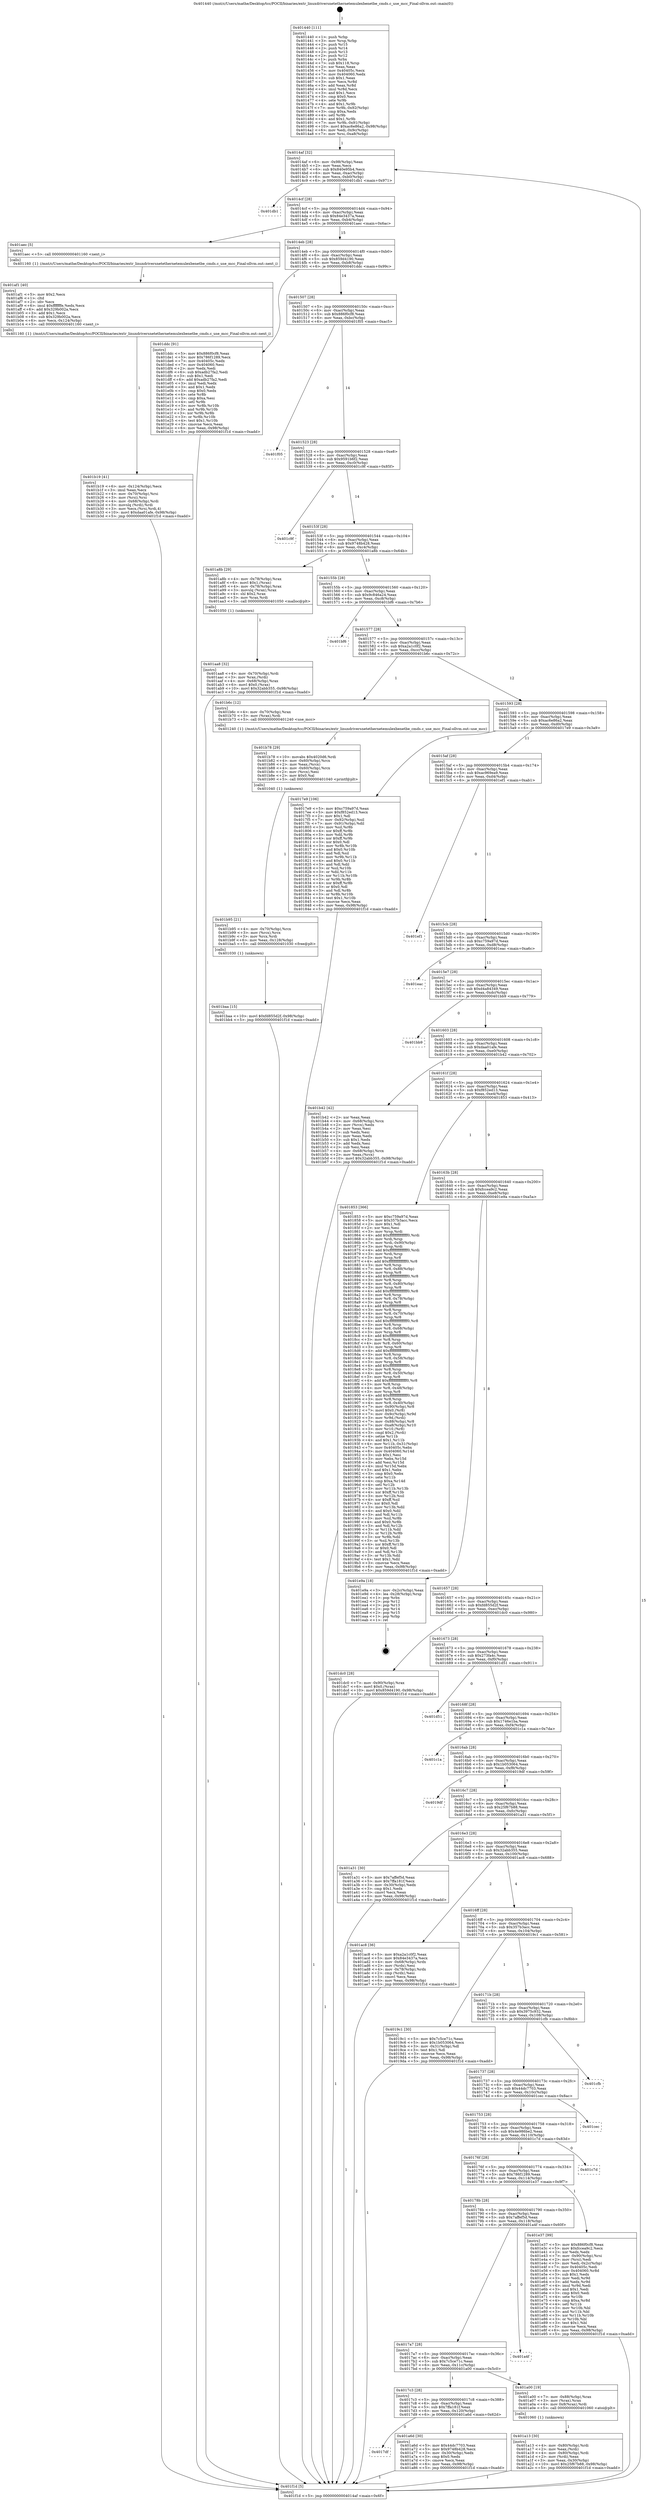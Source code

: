 digraph "0x401440" {
  label = "0x401440 (/mnt/c/Users/mathe/Desktop/tcc/POCII/binaries/extr_linuxdriversnetethernetemulexbenetbe_cmds.c_use_mcc_Final-ollvm.out::main(0))"
  labelloc = "t"
  node[shape=record]

  Entry [label="",width=0.3,height=0.3,shape=circle,fillcolor=black,style=filled]
  "0x4014af" [label="{
     0x4014af [32]\l
     | [instrs]\l
     &nbsp;&nbsp;0x4014af \<+6\>: mov -0x98(%rbp),%eax\l
     &nbsp;&nbsp;0x4014b5 \<+2\>: mov %eax,%ecx\l
     &nbsp;&nbsp;0x4014b7 \<+6\>: sub $0x840e95b4,%ecx\l
     &nbsp;&nbsp;0x4014bd \<+6\>: mov %eax,-0xac(%rbp)\l
     &nbsp;&nbsp;0x4014c3 \<+6\>: mov %ecx,-0xb0(%rbp)\l
     &nbsp;&nbsp;0x4014c9 \<+6\>: je 0000000000401db1 \<main+0x971\>\l
  }"]
  "0x401db1" [label="{
     0x401db1\l
  }", style=dashed]
  "0x4014cf" [label="{
     0x4014cf [28]\l
     | [instrs]\l
     &nbsp;&nbsp;0x4014cf \<+5\>: jmp 00000000004014d4 \<main+0x94\>\l
     &nbsp;&nbsp;0x4014d4 \<+6\>: mov -0xac(%rbp),%eax\l
     &nbsp;&nbsp;0x4014da \<+5\>: sub $0x84e3437a,%eax\l
     &nbsp;&nbsp;0x4014df \<+6\>: mov %eax,-0xb4(%rbp)\l
     &nbsp;&nbsp;0x4014e5 \<+6\>: je 0000000000401aec \<main+0x6ac\>\l
  }"]
  Exit [label="",width=0.3,height=0.3,shape=circle,fillcolor=black,style=filled,peripheries=2]
  "0x401aec" [label="{
     0x401aec [5]\l
     | [instrs]\l
     &nbsp;&nbsp;0x401aec \<+5\>: call 0000000000401160 \<next_i\>\l
     | [calls]\l
     &nbsp;&nbsp;0x401160 \{1\} (/mnt/c/Users/mathe/Desktop/tcc/POCII/binaries/extr_linuxdriversnetethernetemulexbenetbe_cmds.c_use_mcc_Final-ollvm.out::next_i)\l
  }"]
  "0x4014eb" [label="{
     0x4014eb [28]\l
     | [instrs]\l
     &nbsp;&nbsp;0x4014eb \<+5\>: jmp 00000000004014f0 \<main+0xb0\>\l
     &nbsp;&nbsp;0x4014f0 \<+6\>: mov -0xac(%rbp),%eax\l
     &nbsp;&nbsp;0x4014f6 \<+5\>: sub $0x859d4190,%eax\l
     &nbsp;&nbsp;0x4014fb \<+6\>: mov %eax,-0xb8(%rbp)\l
     &nbsp;&nbsp;0x401501 \<+6\>: je 0000000000401ddc \<main+0x99c\>\l
  }"]
  "0x401baa" [label="{
     0x401baa [15]\l
     | [instrs]\l
     &nbsp;&nbsp;0x401baa \<+10\>: movl $0xfd855d2f,-0x98(%rbp)\l
     &nbsp;&nbsp;0x401bb4 \<+5\>: jmp 0000000000401f1d \<main+0xadd\>\l
  }"]
  "0x401ddc" [label="{
     0x401ddc [91]\l
     | [instrs]\l
     &nbsp;&nbsp;0x401ddc \<+5\>: mov $0x886f0cf8,%eax\l
     &nbsp;&nbsp;0x401de1 \<+5\>: mov $0x786f1289,%ecx\l
     &nbsp;&nbsp;0x401de6 \<+7\>: mov 0x40405c,%edx\l
     &nbsp;&nbsp;0x401ded \<+7\>: mov 0x404060,%esi\l
     &nbsp;&nbsp;0x401df4 \<+2\>: mov %edx,%edi\l
     &nbsp;&nbsp;0x401df6 \<+6\>: sub $0xadb27fa2,%edi\l
     &nbsp;&nbsp;0x401dfc \<+3\>: sub $0x1,%edi\l
     &nbsp;&nbsp;0x401dff \<+6\>: add $0xadb27fa2,%edi\l
     &nbsp;&nbsp;0x401e05 \<+3\>: imul %edi,%edx\l
     &nbsp;&nbsp;0x401e08 \<+3\>: and $0x1,%edx\l
     &nbsp;&nbsp;0x401e0b \<+3\>: cmp $0x0,%edx\l
     &nbsp;&nbsp;0x401e0e \<+4\>: sete %r8b\l
     &nbsp;&nbsp;0x401e12 \<+3\>: cmp $0xa,%esi\l
     &nbsp;&nbsp;0x401e15 \<+4\>: setl %r9b\l
     &nbsp;&nbsp;0x401e19 \<+3\>: mov %r8b,%r10b\l
     &nbsp;&nbsp;0x401e1c \<+3\>: and %r9b,%r10b\l
     &nbsp;&nbsp;0x401e1f \<+3\>: xor %r9b,%r8b\l
     &nbsp;&nbsp;0x401e22 \<+3\>: or %r8b,%r10b\l
     &nbsp;&nbsp;0x401e25 \<+4\>: test $0x1,%r10b\l
     &nbsp;&nbsp;0x401e29 \<+3\>: cmovne %ecx,%eax\l
     &nbsp;&nbsp;0x401e2c \<+6\>: mov %eax,-0x98(%rbp)\l
     &nbsp;&nbsp;0x401e32 \<+5\>: jmp 0000000000401f1d \<main+0xadd\>\l
  }"]
  "0x401507" [label="{
     0x401507 [28]\l
     | [instrs]\l
     &nbsp;&nbsp;0x401507 \<+5\>: jmp 000000000040150c \<main+0xcc\>\l
     &nbsp;&nbsp;0x40150c \<+6\>: mov -0xac(%rbp),%eax\l
     &nbsp;&nbsp;0x401512 \<+5\>: sub $0x886f0cf8,%eax\l
     &nbsp;&nbsp;0x401517 \<+6\>: mov %eax,-0xbc(%rbp)\l
     &nbsp;&nbsp;0x40151d \<+6\>: je 0000000000401f05 \<main+0xac5\>\l
  }"]
  "0x401b95" [label="{
     0x401b95 [21]\l
     | [instrs]\l
     &nbsp;&nbsp;0x401b95 \<+4\>: mov -0x70(%rbp),%rcx\l
     &nbsp;&nbsp;0x401b99 \<+3\>: mov (%rcx),%rcx\l
     &nbsp;&nbsp;0x401b9c \<+3\>: mov %rcx,%rdi\l
     &nbsp;&nbsp;0x401b9f \<+6\>: mov %eax,-0x128(%rbp)\l
     &nbsp;&nbsp;0x401ba5 \<+5\>: call 0000000000401030 \<free@plt\>\l
     | [calls]\l
     &nbsp;&nbsp;0x401030 \{1\} (unknown)\l
  }"]
  "0x401f05" [label="{
     0x401f05\l
  }", style=dashed]
  "0x401523" [label="{
     0x401523 [28]\l
     | [instrs]\l
     &nbsp;&nbsp;0x401523 \<+5\>: jmp 0000000000401528 \<main+0xe8\>\l
     &nbsp;&nbsp;0x401528 \<+6\>: mov -0xac(%rbp),%eax\l
     &nbsp;&nbsp;0x40152e \<+5\>: sub $0x9591b6f2,%eax\l
     &nbsp;&nbsp;0x401533 \<+6\>: mov %eax,-0xc0(%rbp)\l
     &nbsp;&nbsp;0x401539 \<+6\>: je 0000000000401c9f \<main+0x85f\>\l
  }"]
  "0x401b78" [label="{
     0x401b78 [29]\l
     | [instrs]\l
     &nbsp;&nbsp;0x401b78 \<+10\>: movabs $0x4020d6,%rdi\l
     &nbsp;&nbsp;0x401b82 \<+4\>: mov -0x60(%rbp),%rcx\l
     &nbsp;&nbsp;0x401b86 \<+2\>: mov %eax,(%rcx)\l
     &nbsp;&nbsp;0x401b88 \<+4\>: mov -0x60(%rbp),%rcx\l
     &nbsp;&nbsp;0x401b8c \<+2\>: mov (%rcx),%esi\l
     &nbsp;&nbsp;0x401b8e \<+2\>: mov $0x0,%al\l
     &nbsp;&nbsp;0x401b90 \<+5\>: call 0000000000401040 \<printf@plt\>\l
     | [calls]\l
     &nbsp;&nbsp;0x401040 \{1\} (unknown)\l
  }"]
  "0x401c9f" [label="{
     0x401c9f\l
  }", style=dashed]
  "0x40153f" [label="{
     0x40153f [28]\l
     | [instrs]\l
     &nbsp;&nbsp;0x40153f \<+5\>: jmp 0000000000401544 \<main+0x104\>\l
     &nbsp;&nbsp;0x401544 \<+6\>: mov -0xac(%rbp),%eax\l
     &nbsp;&nbsp;0x40154a \<+5\>: sub $0x9748b428,%eax\l
     &nbsp;&nbsp;0x40154f \<+6\>: mov %eax,-0xc4(%rbp)\l
     &nbsp;&nbsp;0x401555 \<+6\>: je 0000000000401a8b \<main+0x64b\>\l
  }"]
  "0x401b19" [label="{
     0x401b19 [41]\l
     | [instrs]\l
     &nbsp;&nbsp;0x401b19 \<+6\>: mov -0x124(%rbp),%ecx\l
     &nbsp;&nbsp;0x401b1f \<+3\>: imul %eax,%ecx\l
     &nbsp;&nbsp;0x401b22 \<+4\>: mov -0x70(%rbp),%rsi\l
     &nbsp;&nbsp;0x401b26 \<+3\>: mov (%rsi),%rsi\l
     &nbsp;&nbsp;0x401b29 \<+4\>: mov -0x68(%rbp),%rdi\l
     &nbsp;&nbsp;0x401b2d \<+3\>: movslq (%rdi),%rdi\l
     &nbsp;&nbsp;0x401b30 \<+3\>: mov %ecx,(%rsi,%rdi,4)\l
     &nbsp;&nbsp;0x401b33 \<+10\>: movl $0xdaa01afe,-0x98(%rbp)\l
     &nbsp;&nbsp;0x401b3d \<+5\>: jmp 0000000000401f1d \<main+0xadd\>\l
  }"]
  "0x401a8b" [label="{
     0x401a8b [29]\l
     | [instrs]\l
     &nbsp;&nbsp;0x401a8b \<+4\>: mov -0x78(%rbp),%rax\l
     &nbsp;&nbsp;0x401a8f \<+6\>: movl $0x1,(%rax)\l
     &nbsp;&nbsp;0x401a95 \<+4\>: mov -0x78(%rbp),%rax\l
     &nbsp;&nbsp;0x401a99 \<+3\>: movslq (%rax),%rax\l
     &nbsp;&nbsp;0x401a9c \<+4\>: shl $0x2,%rax\l
     &nbsp;&nbsp;0x401aa0 \<+3\>: mov %rax,%rdi\l
     &nbsp;&nbsp;0x401aa3 \<+5\>: call 0000000000401050 \<malloc@plt\>\l
     | [calls]\l
     &nbsp;&nbsp;0x401050 \{1\} (unknown)\l
  }"]
  "0x40155b" [label="{
     0x40155b [28]\l
     | [instrs]\l
     &nbsp;&nbsp;0x40155b \<+5\>: jmp 0000000000401560 \<main+0x120\>\l
     &nbsp;&nbsp;0x401560 \<+6\>: mov -0xac(%rbp),%eax\l
     &nbsp;&nbsp;0x401566 \<+5\>: sub $0x9c846a24,%eax\l
     &nbsp;&nbsp;0x40156b \<+6\>: mov %eax,-0xc8(%rbp)\l
     &nbsp;&nbsp;0x401571 \<+6\>: je 0000000000401bf6 \<main+0x7b6\>\l
  }"]
  "0x401af1" [label="{
     0x401af1 [40]\l
     | [instrs]\l
     &nbsp;&nbsp;0x401af1 \<+5\>: mov $0x2,%ecx\l
     &nbsp;&nbsp;0x401af6 \<+1\>: cltd\l
     &nbsp;&nbsp;0x401af7 \<+2\>: idiv %ecx\l
     &nbsp;&nbsp;0x401af9 \<+6\>: imul $0xfffffffe,%edx,%ecx\l
     &nbsp;&nbsp;0x401aff \<+6\>: add $0x329b002a,%ecx\l
     &nbsp;&nbsp;0x401b05 \<+3\>: add $0x1,%ecx\l
     &nbsp;&nbsp;0x401b08 \<+6\>: sub $0x329b002a,%ecx\l
     &nbsp;&nbsp;0x401b0e \<+6\>: mov %ecx,-0x124(%rbp)\l
     &nbsp;&nbsp;0x401b14 \<+5\>: call 0000000000401160 \<next_i\>\l
     | [calls]\l
     &nbsp;&nbsp;0x401160 \{1\} (/mnt/c/Users/mathe/Desktop/tcc/POCII/binaries/extr_linuxdriversnetethernetemulexbenetbe_cmds.c_use_mcc_Final-ollvm.out::next_i)\l
  }"]
  "0x401bf6" [label="{
     0x401bf6\l
  }", style=dashed]
  "0x401577" [label="{
     0x401577 [28]\l
     | [instrs]\l
     &nbsp;&nbsp;0x401577 \<+5\>: jmp 000000000040157c \<main+0x13c\>\l
     &nbsp;&nbsp;0x40157c \<+6\>: mov -0xac(%rbp),%eax\l
     &nbsp;&nbsp;0x401582 \<+5\>: sub $0xa2a1c0f2,%eax\l
     &nbsp;&nbsp;0x401587 \<+6\>: mov %eax,-0xcc(%rbp)\l
     &nbsp;&nbsp;0x40158d \<+6\>: je 0000000000401b6c \<main+0x72c\>\l
  }"]
  "0x401aa8" [label="{
     0x401aa8 [32]\l
     | [instrs]\l
     &nbsp;&nbsp;0x401aa8 \<+4\>: mov -0x70(%rbp),%rdi\l
     &nbsp;&nbsp;0x401aac \<+3\>: mov %rax,(%rdi)\l
     &nbsp;&nbsp;0x401aaf \<+4\>: mov -0x68(%rbp),%rax\l
     &nbsp;&nbsp;0x401ab3 \<+6\>: movl $0x0,(%rax)\l
     &nbsp;&nbsp;0x401ab9 \<+10\>: movl $0x32abb355,-0x98(%rbp)\l
     &nbsp;&nbsp;0x401ac3 \<+5\>: jmp 0000000000401f1d \<main+0xadd\>\l
  }"]
  "0x401b6c" [label="{
     0x401b6c [12]\l
     | [instrs]\l
     &nbsp;&nbsp;0x401b6c \<+4\>: mov -0x70(%rbp),%rax\l
     &nbsp;&nbsp;0x401b70 \<+3\>: mov (%rax),%rdi\l
     &nbsp;&nbsp;0x401b73 \<+5\>: call 0000000000401240 \<use_mcc\>\l
     | [calls]\l
     &nbsp;&nbsp;0x401240 \{1\} (/mnt/c/Users/mathe/Desktop/tcc/POCII/binaries/extr_linuxdriversnetethernetemulexbenetbe_cmds.c_use_mcc_Final-ollvm.out::use_mcc)\l
  }"]
  "0x401593" [label="{
     0x401593 [28]\l
     | [instrs]\l
     &nbsp;&nbsp;0x401593 \<+5\>: jmp 0000000000401598 \<main+0x158\>\l
     &nbsp;&nbsp;0x401598 \<+6\>: mov -0xac(%rbp),%eax\l
     &nbsp;&nbsp;0x40159e \<+5\>: sub $0xac6e86a2,%eax\l
     &nbsp;&nbsp;0x4015a3 \<+6\>: mov %eax,-0xd0(%rbp)\l
     &nbsp;&nbsp;0x4015a9 \<+6\>: je 00000000004017e9 \<main+0x3a9\>\l
  }"]
  "0x4017df" [label="{
     0x4017df\l
  }", style=dashed]
  "0x4017e9" [label="{
     0x4017e9 [106]\l
     | [instrs]\l
     &nbsp;&nbsp;0x4017e9 \<+5\>: mov $0xc759a97d,%eax\l
     &nbsp;&nbsp;0x4017ee \<+5\>: mov $0xf852ed13,%ecx\l
     &nbsp;&nbsp;0x4017f3 \<+2\>: mov $0x1,%dl\l
     &nbsp;&nbsp;0x4017f5 \<+7\>: mov -0x92(%rbp),%sil\l
     &nbsp;&nbsp;0x4017fc \<+7\>: mov -0x91(%rbp),%dil\l
     &nbsp;&nbsp;0x401803 \<+3\>: mov %sil,%r8b\l
     &nbsp;&nbsp;0x401806 \<+4\>: xor $0xff,%r8b\l
     &nbsp;&nbsp;0x40180a \<+3\>: mov %dil,%r9b\l
     &nbsp;&nbsp;0x40180d \<+4\>: xor $0xff,%r9b\l
     &nbsp;&nbsp;0x401811 \<+3\>: xor $0x0,%dl\l
     &nbsp;&nbsp;0x401814 \<+3\>: mov %r8b,%r10b\l
     &nbsp;&nbsp;0x401817 \<+4\>: and $0x0,%r10b\l
     &nbsp;&nbsp;0x40181b \<+3\>: and %dl,%sil\l
     &nbsp;&nbsp;0x40181e \<+3\>: mov %r9b,%r11b\l
     &nbsp;&nbsp;0x401821 \<+4\>: and $0x0,%r11b\l
     &nbsp;&nbsp;0x401825 \<+3\>: and %dl,%dil\l
     &nbsp;&nbsp;0x401828 \<+3\>: or %sil,%r10b\l
     &nbsp;&nbsp;0x40182b \<+3\>: or %dil,%r11b\l
     &nbsp;&nbsp;0x40182e \<+3\>: xor %r11b,%r10b\l
     &nbsp;&nbsp;0x401831 \<+3\>: or %r9b,%r8b\l
     &nbsp;&nbsp;0x401834 \<+4\>: xor $0xff,%r8b\l
     &nbsp;&nbsp;0x401838 \<+3\>: or $0x0,%dl\l
     &nbsp;&nbsp;0x40183b \<+3\>: and %dl,%r8b\l
     &nbsp;&nbsp;0x40183e \<+3\>: or %r8b,%r10b\l
     &nbsp;&nbsp;0x401841 \<+4\>: test $0x1,%r10b\l
     &nbsp;&nbsp;0x401845 \<+3\>: cmovne %ecx,%eax\l
     &nbsp;&nbsp;0x401848 \<+6\>: mov %eax,-0x98(%rbp)\l
     &nbsp;&nbsp;0x40184e \<+5\>: jmp 0000000000401f1d \<main+0xadd\>\l
  }"]
  "0x4015af" [label="{
     0x4015af [28]\l
     | [instrs]\l
     &nbsp;&nbsp;0x4015af \<+5\>: jmp 00000000004015b4 \<main+0x174\>\l
     &nbsp;&nbsp;0x4015b4 \<+6\>: mov -0xac(%rbp),%eax\l
     &nbsp;&nbsp;0x4015ba \<+5\>: sub $0xac969ea9,%eax\l
     &nbsp;&nbsp;0x4015bf \<+6\>: mov %eax,-0xd4(%rbp)\l
     &nbsp;&nbsp;0x4015c5 \<+6\>: je 0000000000401ef1 \<main+0xab1\>\l
  }"]
  "0x401f1d" [label="{
     0x401f1d [5]\l
     | [instrs]\l
     &nbsp;&nbsp;0x401f1d \<+5\>: jmp 00000000004014af \<main+0x6f\>\l
  }"]
  "0x401440" [label="{
     0x401440 [111]\l
     | [instrs]\l
     &nbsp;&nbsp;0x401440 \<+1\>: push %rbp\l
     &nbsp;&nbsp;0x401441 \<+3\>: mov %rsp,%rbp\l
     &nbsp;&nbsp;0x401444 \<+2\>: push %r15\l
     &nbsp;&nbsp;0x401446 \<+2\>: push %r14\l
     &nbsp;&nbsp;0x401448 \<+2\>: push %r13\l
     &nbsp;&nbsp;0x40144a \<+2\>: push %r12\l
     &nbsp;&nbsp;0x40144c \<+1\>: push %rbx\l
     &nbsp;&nbsp;0x40144d \<+7\>: sub $0x118,%rsp\l
     &nbsp;&nbsp;0x401454 \<+2\>: xor %eax,%eax\l
     &nbsp;&nbsp;0x401456 \<+7\>: mov 0x40405c,%ecx\l
     &nbsp;&nbsp;0x40145d \<+7\>: mov 0x404060,%edx\l
     &nbsp;&nbsp;0x401464 \<+3\>: sub $0x1,%eax\l
     &nbsp;&nbsp;0x401467 \<+3\>: mov %ecx,%r8d\l
     &nbsp;&nbsp;0x40146a \<+3\>: add %eax,%r8d\l
     &nbsp;&nbsp;0x40146d \<+4\>: imul %r8d,%ecx\l
     &nbsp;&nbsp;0x401471 \<+3\>: and $0x1,%ecx\l
     &nbsp;&nbsp;0x401474 \<+3\>: cmp $0x0,%ecx\l
     &nbsp;&nbsp;0x401477 \<+4\>: sete %r9b\l
     &nbsp;&nbsp;0x40147b \<+4\>: and $0x1,%r9b\l
     &nbsp;&nbsp;0x40147f \<+7\>: mov %r9b,-0x92(%rbp)\l
     &nbsp;&nbsp;0x401486 \<+3\>: cmp $0xa,%edx\l
     &nbsp;&nbsp;0x401489 \<+4\>: setl %r9b\l
     &nbsp;&nbsp;0x40148d \<+4\>: and $0x1,%r9b\l
     &nbsp;&nbsp;0x401491 \<+7\>: mov %r9b,-0x91(%rbp)\l
     &nbsp;&nbsp;0x401498 \<+10\>: movl $0xac6e86a2,-0x98(%rbp)\l
     &nbsp;&nbsp;0x4014a2 \<+6\>: mov %edi,-0x9c(%rbp)\l
     &nbsp;&nbsp;0x4014a8 \<+7\>: mov %rsi,-0xa8(%rbp)\l
  }"]
  "0x401a6d" [label="{
     0x401a6d [30]\l
     | [instrs]\l
     &nbsp;&nbsp;0x401a6d \<+5\>: mov $0x44dc7703,%eax\l
     &nbsp;&nbsp;0x401a72 \<+5\>: mov $0x9748b428,%ecx\l
     &nbsp;&nbsp;0x401a77 \<+3\>: mov -0x30(%rbp),%edx\l
     &nbsp;&nbsp;0x401a7a \<+3\>: cmp $0x0,%edx\l
     &nbsp;&nbsp;0x401a7d \<+3\>: cmove %ecx,%eax\l
     &nbsp;&nbsp;0x401a80 \<+6\>: mov %eax,-0x98(%rbp)\l
     &nbsp;&nbsp;0x401a86 \<+5\>: jmp 0000000000401f1d \<main+0xadd\>\l
  }"]
  "0x401ef1" [label="{
     0x401ef1\l
  }", style=dashed]
  "0x4015cb" [label="{
     0x4015cb [28]\l
     | [instrs]\l
     &nbsp;&nbsp;0x4015cb \<+5\>: jmp 00000000004015d0 \<main+0x190\>\l
     &nbsp;&nbsp;0x4015d0 \<+6\>: mov -0xac(%rbp),%eax\l
     &nbsp;&nbsp;0x4015d6 \<+5\>: sub $0xc759a97d,%eax\l
     &nbsp;&nbsp;0x4015db \<+6\>: mov %eax,-0xd8(%rbp)\l
     &nbsp;&nbsp;0x4015e1 \<+6\>: je 0000000000401eac \<main+0xa6c\>\l
  }"]
  "0x401a13" [label="{
     0x401a13 [30]\l
     | [instrs]\l
     &nbsp;&nbsp;0x401a13 \<+4\>: mov -0x80(%rbp),%rdi\l
     &nbsp;&nbsp;0x401a17 \<+2\>: mov %eax,(%rdi)\l
     &nbsp;&nbsp;0x401a19 \<+4\>: mov -0x80(%rbp),%rdi\l
     &nbsp;&nbsp;0x401a1d \<+2\>: mov (%rdi),%eax\l
     &nbsp;&nbsp;0x401a1f \<+3\>: mov %eax,-0x30(%rbp)\l
     &nbsp;&nbsp;0x401a22 \<+10\>: movl $0x25f67b88,-0x98(%rbp)\l
     &nbsp;&nbsp;0x401a2c \<+5\>: jmp 0000000000401f1d \<main+0xadd\>\l
  }"]
  "0x401eac" [label="{
     0x401eac\l
  }", style=dashed]
  "0x4015e7" [label="{
     0x4015e7 [28]\l
     | [instrs]\l
     &nbsp;&nbsp;0x4015e7 \<+5\>: jmp 00000000004015ec \<main+0x1ac\>\l
     &nbsp;&nbsp;0x4015ec \<+6\>: mov -0xac(%rbp),%eax\l
     &nbsp;&nbsp;0x4015f2 \<+5\>: sub $0xd4a84349,%eax\l
     &nbsp;&nbsp;0x4015f7 \<+6\>: mov %eax,-0xdc(%rbp)\l
     &nbsp;&nbsp;0x4015fd \<+6\>: je 0000000000401bb9 \<main+0x779\>\l
  }"]
  "0x4017c3" [label="{
     0x4017c3 [28]\l
     | [instrs]\l
     &nbsp;&nbsp;0x4017c3 \<+5\>: jmp 00000000004017c8 \<main+0x388\>\l
     &nbsp;&nbsp;0x4017c8 \<+6\>: mov -0xac(%rbp),%eax\l
     &nbsp;&nbsp;0x4017ce \<+5\>: sub $0x7ffa181f,%eax\l
     &nbsp;&nbsp;0x4017d3 \<+6\>: mov %eax,-0x120(%rbp)\l
     &nbsp;&nbsp;0x4017d9 \<+6\>: je 0000000000401a6d \<main+0x62d\>\l
  }"]
  "0x401bb9" [label="{
     0x401bb9\l
  }", style=dashed]
  "0x401603" [label="{
     0x401603 [28]\l
     | [instrs]\l
     &nbsp;&nbsp;0x401603 \<+5\>: jmp 0000000000401608 \<main+0x1c8\>\l
     &nbsp;&nbsp;0x401608 \<+6\>: mov -0xac(%rbp),%eax\l
     &nbsp;&nbsp;0x40160e \<+5\>: sub $0xdaa01afe,%eax\l
     &nbsp;&nbsp;0x401613 \<+6\>: mov %eax,-0xe0(%rbp)\l
     &nbsp;&nbsp;0x401619 \<+6\>: je 0000000000401b42 \<main+0x702\>\l
  }"]
  "0x401a00" [label="{
     0x401a00 [19]\l
     | [instrs]\l
     &nbsp;&nbsp;0x401a00 \<+7\>: mov -0x88(%rbp),%rax\l
     &nbsp;&nbsp;0x401a07 \<+3\>: mov (%rax),%rax\l
     &nbsp;&nbsp;0x401a0a \<+4\>: mov 0x8(%rax),%rdi\l
     &nbsp;&nbsp;0x401a0e \<+5\>: call 0000000000401060 \<atoi@plt\>\l
     | [calls]\l
     &nbsp;&nbsp;0x401060 \{1\} (unknown)\l
  }"]
  "0x401b42" [label="{
     0x401b42 [42]\l
     | [instrs]\l
     &nbsp;&nbsp;0x401b42 \<+2\>: xor %eax,%eax\l
     &nbsp;&nbsp;0x401b44 \<+4\>: mov -0x68(%rbp),%rcx\l
     &nbsp;&nbsp;0x401b48 \<+2\>: mov (%rcx),%edx\l
     &nbsp;&nbsp;0x401b4a \<+2\>: mov %eax,%esi\l
     &nbsp;&nbsp;0x401b4c \<+2\>: sub %edx,%esi\l
     &nbsp;&nbsp;0x401b4e \<+2\>: mov %eax,%edx\l
     &nbsp;&nbsp;0x401b50 \<+3\>: sub $0x1,%edx\l
     &nbsp;&nbsp;0x401b53 \<+2\>: add %edx,%esi\l
     &nbsp;&nbsp;0x401b55 \<+2\>: sub %esi,%eax\l
     &nbsp;&nbsp;0x401b57 \<+4\>: mov -0x68(%rbp),%rcx\l
     &nbsp;&nbsp;0x401b5b \<+2\>: mov %eax,(%rcx)\l
     &nbsp;&nbsp;0x401b5d \<+10\>: movl $0x32abb355,-0x98(%rbp)\l
     &nbsp;&nbsp;0x401b67 \<+5\>: jmp 0000000000401f1d \<main+0xadd\>\l
  }"]
  "0x40161f" [label="{
     0x40161f [28]\l
     | [instrs]\l
     &nbsp;&nbsp;0x40161f \<+5\>: jmp 0000000000401624 \<main+0x1e4\>\l
     &nbsp;&nbsp;0x401624 \<+6\>: mov -0xac(%rbp),%eax\l
     &nbsp;&nbsp;0x40162a \<+5\>: sub $0xf852ed13,%eax\l
     &nbsp;&nbsp;0x40162f \<+6\>: mov %eax,-0xe4(%rbp)\l
     &nbsp;&nbsp;0x401635 \<+6\>: je 0000000000401853 \<main+0x413\>\l
  }"]
  "0x4017a7" [label="{
     0x4017a7 [28]\l
     | [instrs]\l
     &nbsp;&nbsp;0x4017a7 \<+5\>: jmp 00000000004017ac \<main+0x36c\>\l
     &nbsp;&nbsp;0x4017ac \<+6\>: mov -0xac(%rbp),%eax\l
     &nbsp;&nbsp;0x4017b2 \<+5\>: sub $0x7c5ce71c,%eax\l
     &nbsp;&nbsp;0x4017b7 \<+6\>: mov %eax,-0x11c(%rbp)\l
     &nbsp;&nbsp;0x4017bd \<+6\>: je 0000000000401a00 \<main+0x5c0\>\l
  }"]
  "0x401853" [label="{
     0x401853 [366]\l
     | [instrs]\l
     &nbsp;&nbsp;0x401853 \<+5\>: mov $0xc759a97d,%eax\l
     &nbsp;&nbsp;0x401858 \<+5\>: mov $0x357b3acc,%ecx\l
     &nbsp;&nbsp;0x40185d \<+2\>: mov $0x1,%dl\l
     &nbsp;&nbsp;0x40185f \<+2\>: xor %esi,%esi\l
     &nbsp;&nbsp;0x401861 \<+3\>: mov %rsp,%rdi\l
     &nbsp;&nbsp;0x401864 \<+4\>: add $0xfffffffffffffff0,%rdi\l
     &nbsp;&nbsp;0x401868 \<+3\>: mov %rdi,%rsp\l
     &nbsp;&nbsp;0x40186b \<+7\>: mov %rdi,-0x90(%rbp)\l
     &nbsp;&nbsp;0x401872 \<+3\>: mov %rsp,%rdi\l
     &nbsp;&nbsp;0x401875 \<+4\>: add $0xfffffffffffffff0,%rdi\l
     &nbsp;&nbsp;0x401879 \<+3\>: mov %rdi,%rsp\l
     &nbsp;&nbsp;0x40187c \<+3\>: mov %rsp,%r8\l
     &nbsp;&nbsp;0x40187f \<+4\>: add $0xfffffffffffffff0,%r8\l
     &nbsp;&nbsp;0x401883 \<+3\>: mov %r8,%rsp\l
     &nbsp;&nbsp;0x401886 \<+7\>: mov %r8,-0x88(%rbp)\l
     &nbsp;&nbsp;0x40188d \<+3\>: mov %rsp,%r8\l
     &nbsp;&nbsp;0x401890 \<+4\>: add $0xfffffffffffffff0,%r8\l
     &nbsp;&nbsp;0x401894 \<+3\>: mov %r8,%rsp\l
     &nbsp;&nbsp;0x401897 \<+4\>: mov %r8,-0x80(%rbp)\l
     &nbsp;&nbsp;0x40189b \<+3\>: mov %rsp,%r8\l
     &nbsp;&nbsp;0x40189e \<+4\>: add $0xfffffffffffffff0,%r8\l
     &nbsp;&nbsp;0x4018a2 \<+3\>: mov %r8,%rsp\l
     &nbsp;&nbsp;0x4018a5 \<+4\>: mov %r8,-0x78(%rbp)\l
     &nbsp;&nbsp;0x4018a9 \<+3\>: mov %rsp,%r8\l
     &nbsp;&nbsp;0x4018ac \<+4\>: add $0xfffffffffffffff0,%r8\l
     &nbsp;&nbsp;0x4018b0 \<+3\>: mov %r8,%rsp\l
     &nbsp;&nbsp;0x4018b3 \<+4\>: mov %r8,-0x70(%rbp)\l
     &nbsp;&nbsp;0x4018b7 \<+3\>: mov %rsp,%r8\l
     &nbsp;&nbsp;0x4018ba \<+4\>: add $0xfffffffffffffff0,%r8\l
     &nbsp;&nbsp;0x4018be \<+3\>: mov %r8,%rsp\l
     &nbsp;&nbsp;0x4018c1 \<+4\>: mov %r8,-0x68(%rbp)\l
     &nbsp;&nbsp;0x4018c5 \<+3\>: mov %rsp,%r8\l
     &nbsp;&nbsp;0x4018c8 \<+4\>: add $0xfffffffffffffff0,%r8\l
     &nbsp;&nbsp;0x4018cc \<+3\>: mov %r8,%rsp\l
     &nbsp;&nbsp;0x4018cf \<+4\>: mov %r8,-0x60(%rbp)\l
     &nbsp;&nbsp;0x4018d3 \<+3\>: mov %rsp,%r8\l
     &nbsp;&nbsp;0x4018d6 \<+4\>: add $0xfffffffffffffff0,%r8\l
     &nbsp;&nbsp;0x4018da \<+3\>: mov %r8,%rsp\l
     &nbsp;&nbsp;0x4018dd \<+4\>: mov %r8,-0x58(%rbp)\l
     &nbsp;&nbsp;0x4018e1 \<+3\>: mov %rsp,%r8\l
     &nbsp;&nbsp;0x4018e4 \<+4\>: add $0xfffffffffffffff0,%r8\l
     &nbsp;&nbsp;0x4018e8 \<+3\>: mov %r8,%rsp\l
     &nbsp;&nbsp;0x4018eb \<+4\>: mov %r8,-0x50(%rbp)\l
     &nbsp;&nbsp;0x4018ef \<+3\>: mov %rsp,%r8\l
     &nbsp;&nbsp;0x4018f2 \<+4\>: add $0xfffffffffffffff0,%r8\l
     &nbsp;&nbsp;0x4018f6 \<+3\>: mov %r8,%rsp\l
     &nbsp;&nbsp;0x4018f9 \<+4\>: mov %r8,-0x48(%rbp)\l
     &nbsp;&nbsp;0x4018fd \<+3\>: mov %rsp,%r8\l
     &nbsp;&nbsp;0x401900 \<+4\>: add $0xfffffffffffffff0,%r8\l
     &nbsp;&nbsp;0x401904 \<+3\>: mov %r8,%rsp\l
     &nbsp;&nbsp;0x401907 \<+4\>: mov %r8,-0x40(%rbp)\l
     &nbsp;&nbsp;0x40190b \<+7\>: mov -0x90(%rbp),%r8\l
     &nbsp;&nbsp;0x401912 \<+7\>: movl $0x0,(%r8)\l
     &nbsp;&nbsp;0x401919 \<+7\>: mov -0x9c(%rbp),%r9d\l
     &nbsp;&nbsp;0x401920 \<+3\>: mov %r9d,(%rdi)\l
     &nbsp;&nbsp;0x401923 \<+7\>: mov -0x88(%rbp),%r8\l
     &nbsp;&nbsp;0x40192a \<+7\>: mov -0xa8(%rbp),%r10\l
     &nbsp;&nbsp;0x401931 \<+3\>: mov %r10,(%r8)\l
     &nbsp;&nbsp;0x401934 \<+3\>: cmpl $0x2,(%rdi)\l
     &nbsp;&nbsp;0x401937 \<+4\>: setne %r11b\l
     &nbsp;&nbsp;0x40193b \<+4\>: and $0x1,%r11b\l
     &nbsp;&nbsp;0x40193f \<+4\>: mov %r11b,-0x31(%rbp)\l
     &nbsp;&nbsp;0x401943 \<+7\>: mov 0x40405c,%ebx\l
     &nbsp;&nbsp;0x40194a \<+8\>: mov 0x404060,%r14d\l
     &nbsp;&nbsp;0x401952 \<+3\>: sub $0x1,%esi\l
     &nbsp;&nbsp;0x401955 \<+3\>: mov %ebx,%r15d\l
     &nbsp;&nbsp;0x401958 \<+3\>: add %esi,%r15d\l
     &nbsp;&nbsp;0x40195b \<+4\>: imul %r15d,%ebx\l
     &nbsp;&nbsp;0x40195f \<+3\>: and $0x1,%ebx\l
     &nbsp;&nbsp;0x401962 \<+3\>: cmp $0x0,%ebx\l
     &nbsp;&nbsp;0x401965 \<+4\>: sete %r11b\l
     &nbsp;&nbsp;0x401969 \<+4\>: cmp $0xa,%r14d\l
     &nbsp;&nbsp;0x40196d \<+4\>: setl %r12b\l
     &nbsp;&nbsp;0x401971 \<+3\>: mov %r11b,%r13b\l
     &nbsp;&nbsp;0x401974 \<+4\>: xor $0xff,%r13b\l
     &nbsp;&nbsp;0x401978 \<+3\>: mov %r12b,%sil\l
     &nbsp;&nbsp;0x40197b \<+4\>: xor $0xff,%sil\l
     &nbsp;&nbsp;0x40197f \<+3\>: xor $0x0,%dl\l
     &nbsp;&nbsp;0x401982 \<+3\>: mov %r13b,%dil\l
     &nbsp;&nbsp;0x401985 \<+4\>: and $0x0,%dil\l
     &nbsp;&nbsp;0x401989 \<+3\>: and %dl,%r11b\l
     &nbsp;&nbsp;0x40198c \<+3\>: mov %sil,%r8b\l
     &nbsp;&nbsp;0x40198f \<+4\>: and $0x0,%r8b\l
     &nbsp;&nbsp;0x401993 \<+3\>: and %dl,%r12b\l
     &nbsp;&nbsp;0x401996 \<+3\>: or %r11b,%dil\l
     &nbsp;&nbsp;0x401999 \<+3\>: or %r12b,%r8b\l
     &nbsp;&nbsp;0x40199c \<+3\>: xor %r8b,%dil\l
     &nbsp;&nbsp;0x40199f \<+3\>: or %sil,%r13b\l
     &nbsp;&nbsp;0x4019a2 \<+4\>: xor $0xff,%r13b\l
     &nbsp;&nbsp;0x4019a6 \<+3\>: or $0x0,%dl\l
     &nbsp;&nbsp;0x4019a9 \<+3\>: and %dl,%r13b\l
     &nbsp;&nbsp;0x4019ac \<+3\>: or %r13b,%dil\l
     &nbsp;&nbsp;0x4019af \<+4\>: test $0x1,%dil\l
     &nbsp;&nbsp;0x4019b3 \<+3\>: cmovne %ecx,%eax\l
     &nbsp;&nbsp;0x4019b6 \<+6\>: mov %eax,-0x98(%rbp)\l
     &nbsp;&nbsp;0x4019bc \<+5\>: jmp 0000000000401f1d \<main+0xadd\>\l
  }"]
  "0x40163b" [label="{
     0x40163b [28]\l
     | [instrs]\l
     &nbsp;&nbsp;0x40163b \<+5\>: jmp 0000000000401640 \<main+0x200\>\l
     &nbsp;&nbsp;0x401640 \<+6\>: mov -0xac(%rbp),%eax\l
     &nbsp;&nbsp;0x401646 \<+5\>: sub $0xfccea9c2,%eax\l
     &nbsp;&nbsp;0x40164b \<+6\>: mov %eax,-0xe8(%rbp)\l
     &nbsp;&nbsp;0x401651 \<+6\>: je 0000000000401e9a \<main+0xa5a\>\l
  }"]
  "0x401a4f" [label="{
     0x401a4f\l
  }", style=dashed]
  "0x40178b" [label="{
     0x40178b [28]\l
     | [instrs]\l
     &nbsp;&nbsp;0x40178b \<+5\>: jmp 0000000000401790 \<main+0x350\>\l
     &nbsp;&nbsp;0x401790 \<+6\>: mov -0xac(%rbp),%eax\l
     &nbsp;&nbsp;0x401796 \<+5\>: sub $0x7affef5d,%eax\l
     &nbsp;&nbsp;0x40179b \<+6\>: mov %eax,-0x118(%rbp)\l
     &nbsp;&nbsp;0x4017a1 \<+6\>: je 0000000000401a4f \<main+0x60f\>\l
  }"]
  "0x401e9a" [label="{
     0x401e9a [18]\l
     | [instrs]\l
     &nbsp;&nbsp;0x401e9a \<+3\>: mov -0x2c(%rbp),%eax\l
     &nbsp;&nbsp;0x401e9d \<+4\>: lea -0x28(%rbp),%rsp\l
     &nbsp;&nbsp;0x401ea1 \<+1\>: pop %rbx\l
     &nbsp;&nbsp;0x401ea2 \<+2\>: pop %r12\l
     &nbsp;&nbsp;0x401ea4 \<+2\>: pop %r13\l
     &nbsp;&nbsp;0x401ea6 \<+2\>: pop %r14\l
     &nbsp;&nbsp;0x401ea8 \<+2\>: pop %r15\l
     &nbsp;&nbsp;0x401eaa \<+1\>: pop %rbp\l
     &nbsp;&nbsp;0x401eab \<+1\>: ret\l
  }"]
  "0x401657" [label="{
     0x401657 [28]\l
     | [instrs]\l
     &nbsp;&nbsp;0x401657 \<+5\>: jmp 000000000040165c \<main+0x21c\>\l
     &nbsp;&nbsp;0x40165c \<+6\>: mov -0xac(%rbp),%eax\l
     &nbsp;&nbsp;0x401662 \<+5\>: sub $0xfd855d2f,%eax\l
     &nbsp;&nbsp;0x401667 \<+6\>: mov %eax,-0xec(%rbp)\l
     &nbsp;&nbsp;0x40166d \<+6\>: je 0000000000401dc0 \<main+0x980\>\l
  }"]
  "0x401e37" [label="{
     0x401e37 [99]\l
     | [instrs]\l
     &nbsp;&nbsp;0x401e37 \<+5\>: mov $0x886f0cf8,%eax\l
     &nbsp;&nbsp;0x401e3c \<+5\>: mov $0xfccea9c2,%ecx\l
     &nbsp;&nbsp;0x401e41 \<+2\>: xor %edx,%edx\l
     &nbsp;&nbsp;0x401e43 \<+7\>: mov -0x90(%rbp),%rsi\l
     &nbsp;&nbsp;0x401e4a \<+2\>: mov (%rsi),%edi\l
     &nbsp;&nbsp;0x401e4c \<+3\>: mov %edi,-0x2c(%rbp)\l
     &nbsp;&nbsp;0x401e4f \<+7\>: mov 0x40405c,%edi\l
     &nbsp;&nbsp;0x401e56 \<+8\>: mov 0x404060,%r8d\l
     &nbsp;&nbsp;0x401e5e \<+3\>: sub $0x1,%edx\l
     &nbsp;&nbsp;0x401e61 \<+3\>: mov %edi,%r9d\l
     &nbsp;&nbsp;0x401e64 \<+3\>: add %edx,%r9d\l
     &nbsp;&nbsp;0x401e67 \<+4\>: imul %r9d,%edi\l
     &nbsp;&nbsp;0x401e6b \<+3\>: and $0x1,%edi\l
     &nbsp;&nbsp;0x401e6e \<+3\>: cmp $0x0,%edi\l
     &nbsp;&nbsp;0x401e71 \<+4\>: sete %r10b\l
     &nbsp;&nbsp;0x401e75 \<+4\>: cmp $0xa,%r8d\l
     &nbsp;&nbsp;0x401e79 \<+4\>: setl %r11b\l
     &nbsp;&nbsp;0x401e7d \<+3\>: mov %r10b,%bl\l
     &nbsp;&nbsp;0x401e80 \<+3\>: and %r11b,%bl\l
     &nbsp;&nbsp;0x401e83 \<+3\>: xor %r11b,%r10b\l
     &nbsp;&nbsp;0x401e86 \<+3\>: or %r10b,%bl\l
     &nbsp;&nbsp;0x401e89 \<+3\>: test $0x1,%bl\l
     &nbsp;&nbsp;0x401e8c \<+3\>: cmovne %ecx,%eax\l
     &nbsp;&nbsp;0x401e8f \<+6\>: mov %eax,-0x98(%rbp)\l
     &nbsp;&nbsp;0x401e95 \<+5\>: jmp 0000000000401f1d \<main+0xadd\>\l
  }"]
  "0x401dc0" [label="{
     0x401dc0 [28]\l
     | [instrs]\l
     &nbsp;&nbsp;0x401dc0 \<+7\>: mov -0x90(%rbp),%rax\l
     &nbsp;&nbsp;0x401dc7 \<+6\>: movl $0x0,(%rax)\l
     &nbsp;&nbsp;0x401dcd \<+10\>: movl $0x859d4190,-0x98(%rbp)\l
     &nbsp;&nbsp;0x401dd7 \<+5\>: jmp 0000000000401f1d \<main+0xadd\>\l
  }"]
  "0x401673" [label="{
     0x401673 [28]\l
     | [instrs]\l
     &nbsp;&nbsp;0x401673 \<+5\>: jmp 0000000000401678 \<main+0x238\>\l
     &nbsp;&nbsp;0x401678 \<+6\>: mov -0xac(%rbp),%eax\l
     &nbsp;&nbsp;0x40167e \<+5\>: sub $0x273fa4c,%eax\l
     &nbsp;&nbsp;0x401683 \<+6\>: mov %eax,-0xf0(%rbp)\l
     &nbsp;&nbsp;0x401689 \<+6\>: je 0000000000401d51 \<main+0x911\>\l
  }"]
  "0x40176f" [label="{
     0x40176f [28]\l
     | [instrs]\l
     &nbsp;&nbsp;0x40176f \<+5\>: jmp 0000000000401774 \<main+0x334\>\l
     &nbsp;&nbsp;0x401774 \<+6\>: mov -0xac(%rbp),%eax\l
     &nbsp;&nbsp;0x40177a \<+5\>: sub $0x786f1289,%eax\l
     &nbsp;&nbsp;0x40177f \<+6\>: mov %eax,-0x114(%rbp)\l
     &nbsp;&nbsp;0x401785 \<+6\>: je 0000000000401e37 \<main+0x9f7\>\l
  }"]
  "0x401d51" [label="{
     0x401d51\l
  }", style=dashed]
  "0x40168f" [label="{
     0x40168f [28]\l
     | [instrs]\l
     &nbsp;&nbsp;0x40168f \<+5\>: jmp 0000000000401694 \<main+0x254\>\l
     &nbsp;&nbsp;0x401694 \<+6\>: mov -0xac(%rbp),%eax\l
     &nbsp;&nbsp;0x40169a \<+5\>: sub $0x1746e1ba,%eax\l
     &nbsp;&nbsp;0x40169f \<+6\>: mov %eax,-0xf4(%rbp)\l
     &nbsp;&nbsp;0x4016a5 \<+6\>: je 0000000000401c1a \<main+0x7da\>\l
  }"]
  "0x401c7d" [label="{
     0x401c7d\l
  }", style=dashed]
  "0x401c1a" [label="{
     0x401c1a\l
  }", style=dashed]
  "0x4016ab" [label="{
     0x4016ab [28]\l
     | [instrs]\l
     &nbsp;&nbsp;0x4016ab \<+5\>: jmp 00000000004016b0 \<main+0x270\>\l
     &nbsp;&nbsp;0x4016b0 \<+6\>: mov -0xac(%rbp),%eax\l
     &nbsp;&nbsp;0x4016b6 \<+5\>: sub $0x1b053064,%eax\l
     &nbsp;&nbsp;0x4016bb \<+6\>: mov %eax,-0xf8(%rbp)\l
     &nbsp;&nbsp;0x4016c1 \<+6\>: je 00000000004019df \<main+0x59f\>\l
  }"]
  "0x401753" [label="{
     0x401753 [28]\l
     | [instrs]\l
     &nbsp;&nbsp;0x401753 \<+5\>: jmp 0000000000401758 \<main+0x318\>\l
     &nbsp;&nbsp;0x401758 \<+6\>: mov -0xac(%rbp),%eax\l
     &nbsp;&nbsp;0x40175e \<+5\>: sub $0x4e986be2,%eax\l
     &nbsp;&nbsp;0x401763 \<+6\>: mov %eax,-0x110(%rbp)\l
     &nbsp;&nbsp;0x401769 \<+6\>: je 0000000000401c7d \<main+0x83d\>\l
  }"]
  "0x4019df" [label="{
     0x4019df\l
  }", style=dashed]
  "0x4016c7" [label="{
     0x4016c7 [28]\l
     | [instrs]\l
     &nbsp;&nbsp;0x4016c7 \<+5\>: jmp 00000000004016cc \<main+0x28c\>\l
     &nbsp;&nbsp;0x4016cc \<+6\>: mov -0xac(%rbp),%eax\l
     &nbsp;&nbsp;0x4016d2 \<+5\>: sub $0x25f67b88,%eax\l
     &nbsp;&nbsp;0x4016d7 \<+6\>: mov %eax,-0xfc(%rbp)\l
     &nbsp;&nbsp;0x4016dd \<+6\>: je 0000000000401a31 \<main+0x5f1\>\l
  }"]
  "0x401cec" [label="{
     0x401cec\l
  }", style=dashed]
  "0x401a31" [label="{
     0x401a31 [30]\l
     | [instrs]\l
     &nbsp;&nbsp;0x401a31 \<+5\>: mov $0x7affef5d,%eax\l
     &nbsp;&nbsp;0x401a36 \<+5\>: mov $0x7ffa181f,%ecx\l
     &nbsp;&nbsp;0x401a3b \<+3\>: mov -0x30(%rbp),%edx\l
     &nbsp;&nbsp;0x401a3e \<+3\>: cmp $0x1,%edx\l
     &nbsp;&nbsp;0x401a41 \<+3\>: cmovl %ecx,%eax\l
     &nbsp;&nbsp;0x401a44 \<+6\>: mov %eax,-0x98(%rbp)\l
     &nbsp;&nbsp;0x401a4a \<+5\>: jmp 0000000000401f1d \<main+0xadd\>\l
  }"]
  "0x4016e3" [label="{
     0x4016e3 [28]\l
     | [instrs]\l
     &nbsp;&nbsp;0x4016e3 \<+5\>: jmp 00000000004016e8 \<main+0x2a8\>\l
     &nbsp;&nbsp;0x4016e8 \<+6\>: mov -0xac(%rbp),%eax\l
     &nbsp;&nbsp;0x4016ee \<+5\>: sub $0x32abb355,%eax\l
     &nbsp;&nbsp;0x4016f3 \<+6\>: mov %eax,-0x100(%rbp)\l
     &nbsp;&nbsp;0x4016f9 \<+6\>: je 0000000000401ac8 \<main+0x688\>\l
  }"]
  "0x401737" [label="{
     0x401737 [28]\l
     | [instrs]\l
     &nbsp;&nbsp;0x401737 \<+5\>: jmp 000000000040173c \<main+0x2fc\>\l
     &nbsp;&nbsp;0x40173c \<+6\>: mov -0xac(%rbp),%eax\l
     &nbsp;&nbsp;0x401742 \<+5\>: sub $0x44dc7703,%eax\l
     &nbsp;&nbsp;0x401747 \<+6\>: mov %eax,-0x10c(%rbp)\l
     &nbsp;&nbsp;0x40174d \<+6\>: je 0000000000401cec \<main+0x8ac\>\l
  }"]
  "0x401ac8" [label="{
     0x401ac8 [36]\l
     | [instrs]\l
     &nbsp;&nbsp;0x401ac8 \<+5\>: mov $0xa2a1c0f2,%eax\l
     &nbsp;&nbsp;0x401acd \<+5\>: mov $0x84e3437a,%ecx\l
     &nbsp;&nbsp;0x401ad2 \<+4\>: mov -0x68(%rbp),%rdx\l
     &nbsp;&nbsp;0x401ad6 \<+2\>: mov (%rdx),%esi\l
     &nbsp;&nbsp;0x401ad8 \<+4\>: mov -0x78(%rbp),%rdx\l
     &nbsp;&nbsp;0x401adc \<+2\>: cmp (%rdx),%esi\l
     &nbsp;&nbsp;0x401ade \<+3\>: cmovl %ecx,%eax\l
     &nbsp;&nbsp;0x401ae1 \<+6\>: mov %eax,-0x98(%rbp)\l
     &nbsp;&nbsp;0x401ae7 \<+5\>: jmp 0000000000401f1d \<main+0xadd\>\l
  }"]
  "0x4016ff" [label="{
     0x4016ff [28]\l
     | [instrs]\l
     &nbsp;&nbsp;0x4016ff \<+5\>: jmp 0000000000401704 \<main+0x2c4\>\l
     &nbsp;&nbsp;0x401704 \<+6\>: mov -0xac(%rbp),%eax\l
     &nbsp;&nbsp;0x40170a \<+5\>: sub $0x357b3acc,%eax\l
     &nbsp;&nbsp;0x40170f \<+6\>: mov %eax,-0x104(%rbp)\l
     &nbsp;&nbsp;0x401715 \<+6\>: je 00000000004019c1 \<main+0x581\>\l
  }"]
  "0x401cfb" [label="{
     0x401cfb\l
  }", style=dashed]
  "0x4019c1" [label="{
     0x4019c1 [30]\l
     | [instrs]\l
     &nbsp;&nbsp;0x4019c1 \<+5\>: mov $0x7c5ce71c,%eax\l
     &nbsp;&nbsp;0x4019c6 \<+5\>: mov $0x1b053064,%ecx\l
     &nbsp;&nbsp;0x4019cb \<+3\>: mov -0x31(%rbp),%dl\l
     &nbsp;&nbsp;0x4019ce \<+3\>: test $0x1,%dl\l
     &nbsp;&nbsp;0x4019d1 \<+3\>: cmovne %ecx,%eax\l
     &nbsp;&nbsp;0x4019d4 \<+6\>: mov %eax,-0x98(%rbp)\l
     &nbsp;&nbsp;0x4019da \<+5\>: jmp 0000000000401f1d \<main+0xadd\>\l
  }"]
  "0x40171b" [label="{
     0x40171b [28]\l
     | [instrs]\l
     &nbsp;&nbsp;0x40171b \<+5\>: jmp 0000000000401720 \<main+0x2e0\>\l
     &nbsp;&nbsp;0x401720 \<+6\>: mov -0xac(%rbp),%eax\l
     &nbsp;&nbsp;0x401726 \<+5\>: sub $0x3975c932,%eax\l
     &nbsp;&nbsp;0x40172b \<+6\>: mov %eax,-0x108(%rbp)\l
     &nbsp;&nbsp;0x401731 \<+6\>: je 0000000000401cfb \<main+0x8bb\>\l
  }"]
  Entry -> "0x401440" [label=" 1"]
  "0x4014af" -> "0x401db1" [label=" 0"]
  "0x4014af" -> "0x4014cf" [label=" 16"]
  "0x401e9a" -> Exit [label=" 1"]
  "0x4014cf" -> "0x401aec" [label=" 1"]
  "0x4014cf" -> "0x4014eb" [label=" 15"]
  "0x401e37" -> "0x401f1d" [label=" 1"]
  "0x4014eb" -> "0x401ddc" [label=" 1"]
  "0x4014eb" -> "0x401507" [label=" 14"]
  "0x401ddc" -> "0x401f1d" [label=" 1"]
  "0x401507" -> "0x401f05" [label=" 0"]
  "0x401507" -> "0x401523" [label=" 14"]
  "0x401dc0" -> "0x401f1d" [label=" 1"]
  "0x401523" -> "0x401c9f" [label=" 0"]
  "0x401523" -> "0x40153f" [label=" 14"]
  "0x401baa" -> "0x401f1d" [label=" 1"]
  "0x40153f" -> "0x401a8b" [label=" 1"]
  "0x40153f" -> "0x40155b" [label=" 13"]
  "0x401b95" -> "0x401baa" [label=" 1"]
  "0x40155b" -> "0x401bf6" [label=" 0"]
  "0x40155b" -> "0x401577" [label=" 13"]
  "0x401b78" -> "0x401b95" [label=" 1"]
  "0x401577" -> "0x401b6c" [label=" 1"]
  "0x401577" -> "0x401593" [label=" 12"]
  "0x401b6c" -> "0x401b78" [label=" 1"]
  "0x401593" -> "0x4017e9" [label=" 1"]
  "0x401593" -> "0x4015af" [label=" 11"]
  "0x4017e9" -> "0x401f1d" [label=" 1"]
  "0x401440" -> "0x4014af" [label=" 1"]
  "0x401f1d" -> "0x4014af" [label=" 15"]
  "0x401b42" -> "0x401f1d" [label=" 1"]
  "0x4015af" -> "0x401ef1" [label=" 0"]
  "0x4015af" -> "0x4015cb" [label=" 11"]
  "0x401b19" -> "0x401f1d" [label=" 1"]
  "0x4015cb" -> "0x401eac" [label=" 0"]
  "0x4015cb" -> "0x4015e7" [label=" 11"]
  "0x401aec" -> "0x401af1" [label=" 1"]
  "0x4015e7" -> "0x401bb9" [label=" 0"]
  "0x4015e7" -> "0x401603" [label=" 11"]
  "0x401ac8" -> "0x401f1d" [label=" 2"]
  "0x401603" -> "0x401b42" [label=" 1"]
  "0x401603" -> "0x40161f" [label=" 10"]
  "0x401aa8" -> "0x401f1d" [label=" 1"]
  "0x40161f" -> "0x401853" [label=" 1"]
  "0x40161f" -> "0x40163b" [label=" 9"]
  "0x401a6d" -> "0x401f1d" [label=" 1"]
  "0x401853" -> "0x401f1d" [label=" 1"]
  "0x4017c3" -> "0x4017df" [label=" 0"]
  "0x40163b" -> "0x401e9a" [label=" 1"]
  "0x40163b" -> "0x401657" [label=" 8"]
  "0x401af1" -> "0x401b19" [label=" 1"]
  "0x401657" -> "0x401dc0" [label=" 1"]
  "0x401657" -> "0x401673" [label=" 7"]
  "0x401a31" -> "0x401f1d" [label=" 1"]
  "0x401673" -> "0x401d51" [label=" 0"]
  "0x401673" -> "0x40168f" [label=" 7"]
  "0x401a00" -> "0x401a13" [label=" 1"]
  "0x40168f" -> "0x401c1a" [label=" 0"]
  "0x40168f" -> "0x4016ab" [label=" 7"]
  "0x4017a7" -> "0x4017c3" [label=" 1"]
  "0x4016ab" -> "0x4019df" [label=" 0"]
  "0x4016ab" -> "0x4016c7" [label=" 7"]
  "0x401a8b" -> "0x401aa8" [label=" 1"]
  "0x4016c7" -> "0x401a31" [label=" 1"]
  "0x4016c7" -> "0x4016e3" [label=" 6"]
  "0x40178b" -> "0x4017a7" [label=" 2"]
  "0x4016e3" -> "0x401ac8" [label=" 2"]
  "0x4016e3" -> "0x4016ff" [label=" 4"]
  "0x4017c3" -> "0x401a6d" [label=" 1"]
  "0x4016ff" -> "0x4019c1" [label=" 1"]
  "0x4016ff" -> "0x40171b" [label=" 3"]
  "0x4019c1" -> "0x401f1d" [label=" 1"]
  "0x40176f" -> "0x40178b" [label=" 2"]
  "0x40171b" -> "0x401cfb" [label=" 0"]
  "0x40171b" -> "0x401737" [label=" 3"]
  "0x40178b" -> "0x401a4f" [label=" 0"]
  "0x401737" -> "0x401cec" [label=" 0"]
  "0x401737" -> "0x401753" [label=" 3"]
  "0x4017a7" -> "0x401a00" [label=" 1"]
  "0x401753" -> "0x401c7d" [label=" 0"]
  "0x401753" -> "0x40176f" [label=" 3"]
  "0x401a13" -> "0x401f1d" [label=" 1"]
  "0x40176f" -> "0x401e37" [label=" 1"]
}
